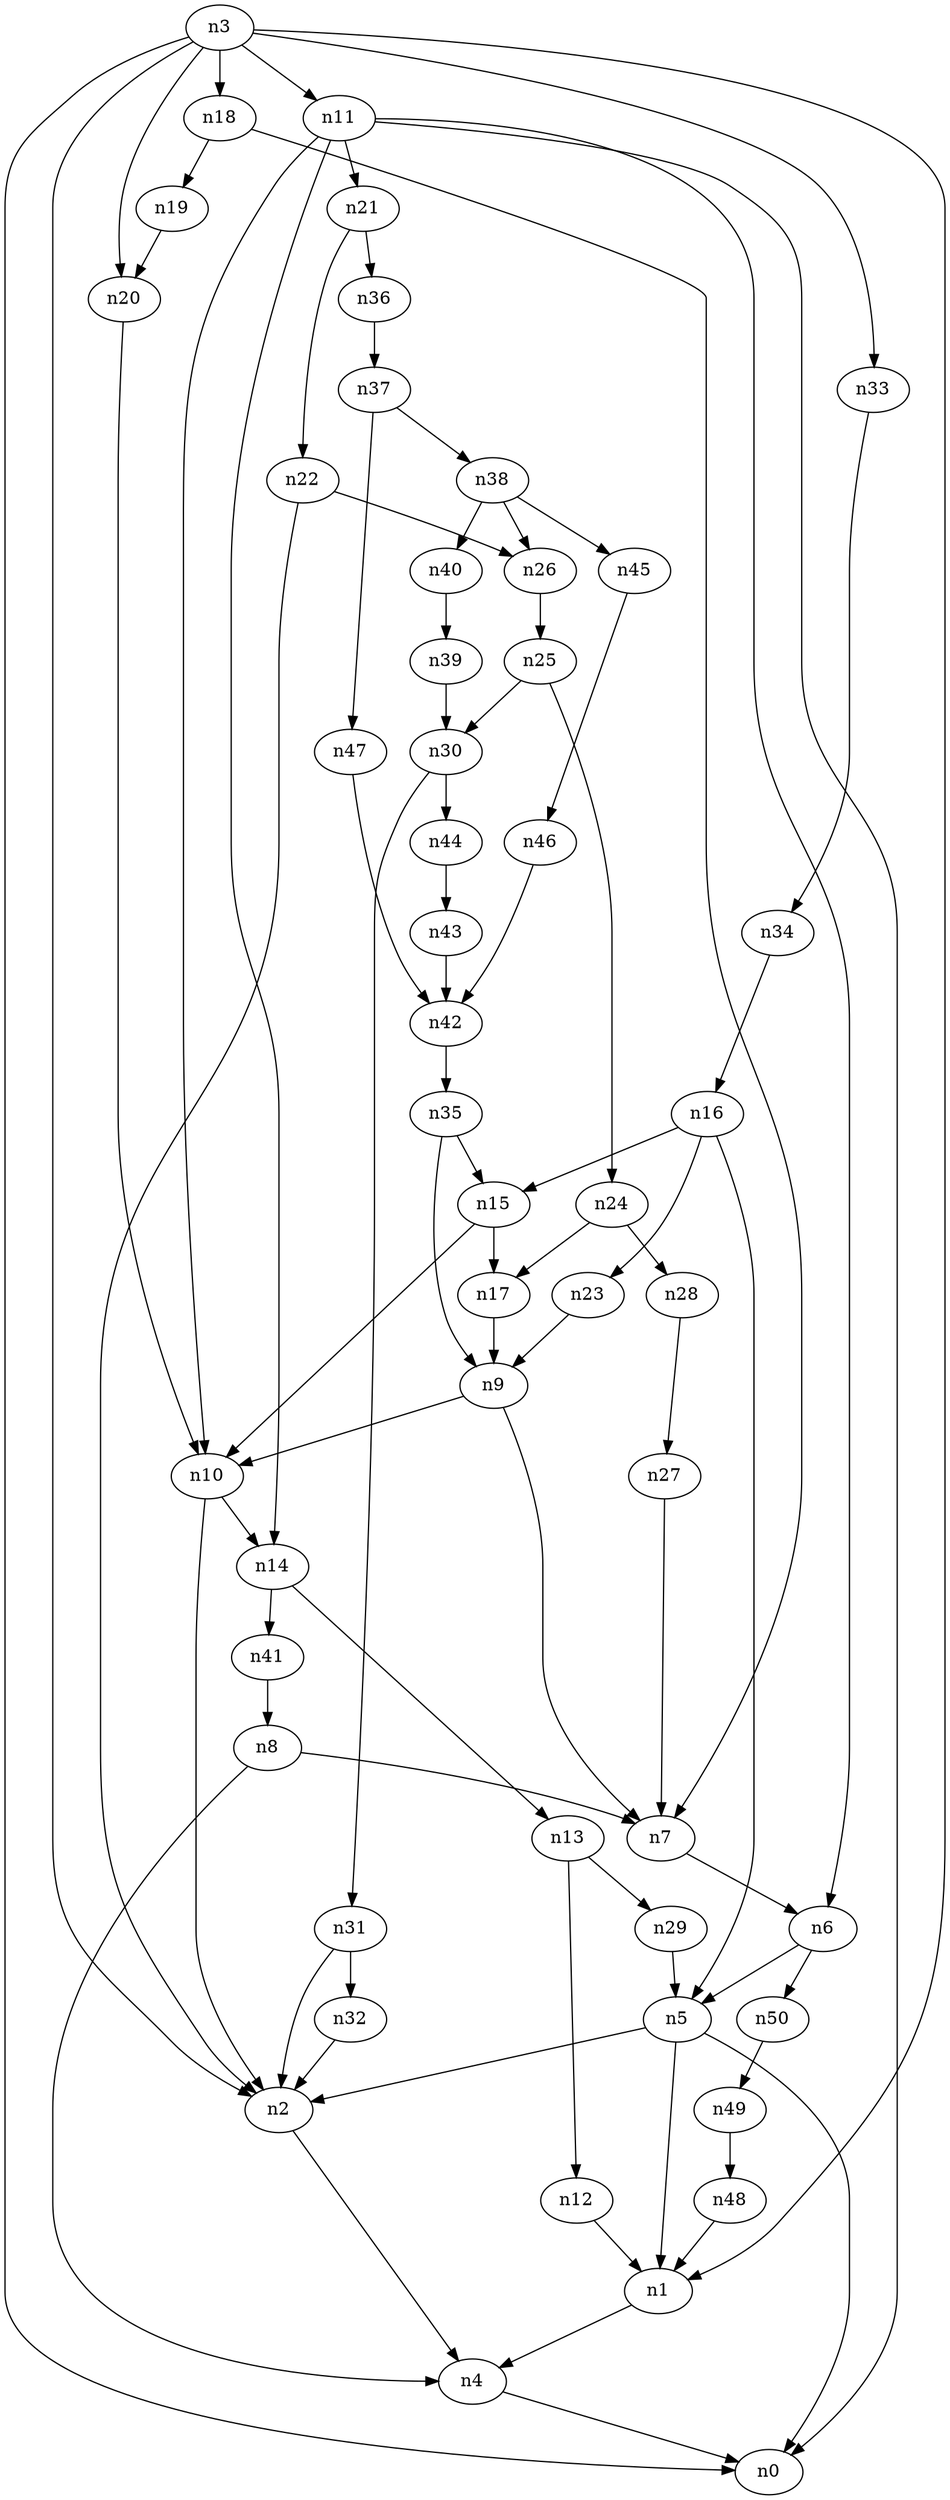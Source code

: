 digraph G {
	n1 -> n4	 [_graphml_id=e4];
	n2 -> n4	 [_graphml_id=e7];
	n3 -> n0	 [_graphml_id=e0];
	n3 -> n1	 [_graphml_id=e3];
	n3 -> n2	 [_graphml_id=e6];
	n3 -> n11	 [_graphml_id=e16];
	n3 -> n18	 [_graphml_id=e38];
	n3 -> n20	 [_graphml_id=e67];
	n3 -> n33	 [_graphml_id=e52];
	n4 -> n0	 [_graphml_id=e1];
	n5 -> n0	 [_graphml_id=e2];
	n5 -> n1	 [_graphml_id=e5];
	n5 -> n2	 [_graphml_id=e8];
	n6 -> n5	 [_graphml_id=e9];
	n6 -> n50	 [_graphml_id=e81];
	n7 -> n6	 [_graphml_id=e10];
	n8 -> n4	 [_graphml_id=e12];
	n8 -> n7	 [_graphml_id=e11];
	n9 -> n7	 [_graphml_id=e13];
	n9 -> n10	 [_graphml_id=e14];
	n10 -> n2	 [_graphml_id=e15];
	n10 -> n14	 [_graphml_id=e22];
	n11 -> n0	 [_graphml_id=e17];
	n11 -> n6	 [_graphml_id=e18];
	n11 -> n10	 [_graphml_id=e77];
	n11 -> n14	 [_graphml_id=e28];
	n11 -> n21	 [_graphml_id=e33];
	n12 -> n1	 [_graphml_id=e19];
	n13 -> n12	 [_graphml_id=e20];
	n13 -> n29	 [_graphml_id=e47];
	n14 -> n13	 [_graphml_id=e21];
	n14 -> n41	 [_graphml_id=e66];
	n15 -> n10	 [_graphml_id=e23];
	n15 -> n17	 [_graphml_id=e26];
	n16 -> n5	 [_graphml_id=e25];
	n16 -> n15	 [_graphml_id=e24];
	n16 -> n23	 [_graphml_id=e36];
	n17 -> n9	 [_graphml_id=e27];
	n18 -> n7	 [_graphml_id=e29];
	n18 -> n19	 [_graphml_id=e30];
	n19 -> n20	 [_graphml_id=e31];
	n20 -> n10	 [_graphml_id=e32];
	n21 -> n22	 [_graphml_id=e34];
	n21 -> n36	 [_graphml_id=e58];
	n22 -> n2	 [_graphml_id=e35];
	n22 -> n26	 [_graphml_id=e42];
	n23 -> n9	 [_graphml_id=e37];
	n24 -> n17	 [_graphml_id=e39];
	n24 -> n28	 [_graphml_id=e45];
	n25 -> n24	 [_graphml_id=e40];
	n25 -> n30	 [_graphml_id=e48];
	n26 -> n25	 [_graphml_id=e41];
	n27 -> n7	 [_graphml_id=e43];
	n28 -> n27	 [_graphml_id=e44];
	n29 -> n5	 [_graphml_id=e46];
	n30 -> n31	 [_graphml_id=e49];
	n30 -> n44	 [_graphml_id=e71];
	n31 -> n2	 [_graphml_id=e57];
	n31 -> n32	 [_graphml_id=e50];
	n32 -> n2	 [_graphml_id=e51];
	n33 -> n34	 [_graphml_id=e53];
	n34 -> n16	 [_graphml_id=e54];
	n35 -> n9	 [_graphml_id=e55];
	n35 -> n15	 [_graphml_id=e56];
	n36 -> n37	 [_graphml_id=e59];
	n37 -> n38	 [_graphml_id=e60];
	n37 -> n47	 [_graphml_id=e75];
	n38 -> n26	 [_graphml_id=e61];
	n38 -> n40	 [_graphml_id=e64];
	n38 -> n45	 [_graphml_id=e72];
	n39 -> n30	 [_graphml_id=e62];
	n40 -> n39	 [_graphml_id=e63];
	n41 -> n8	 [_graphml_id=e65];
	n42 -> n35	 [_graphml_id=e68];
	n43 -> n42	 [_graphml_id=e69];
	n44 -> n43	 [_graphml_id=e70];
	n45 -> n46	 [_graphml_id=e73];
	n46 -> n42	 [_graphml_id=e74];
	n47 -> n42	 [_graphml_id=e76];
	n48 -> n1	 [_graphml_id=e78];
	n49 -> n48	 [_graphml_id=e79];
	n50 -> n49	 [_graphml_id=e80];
}
